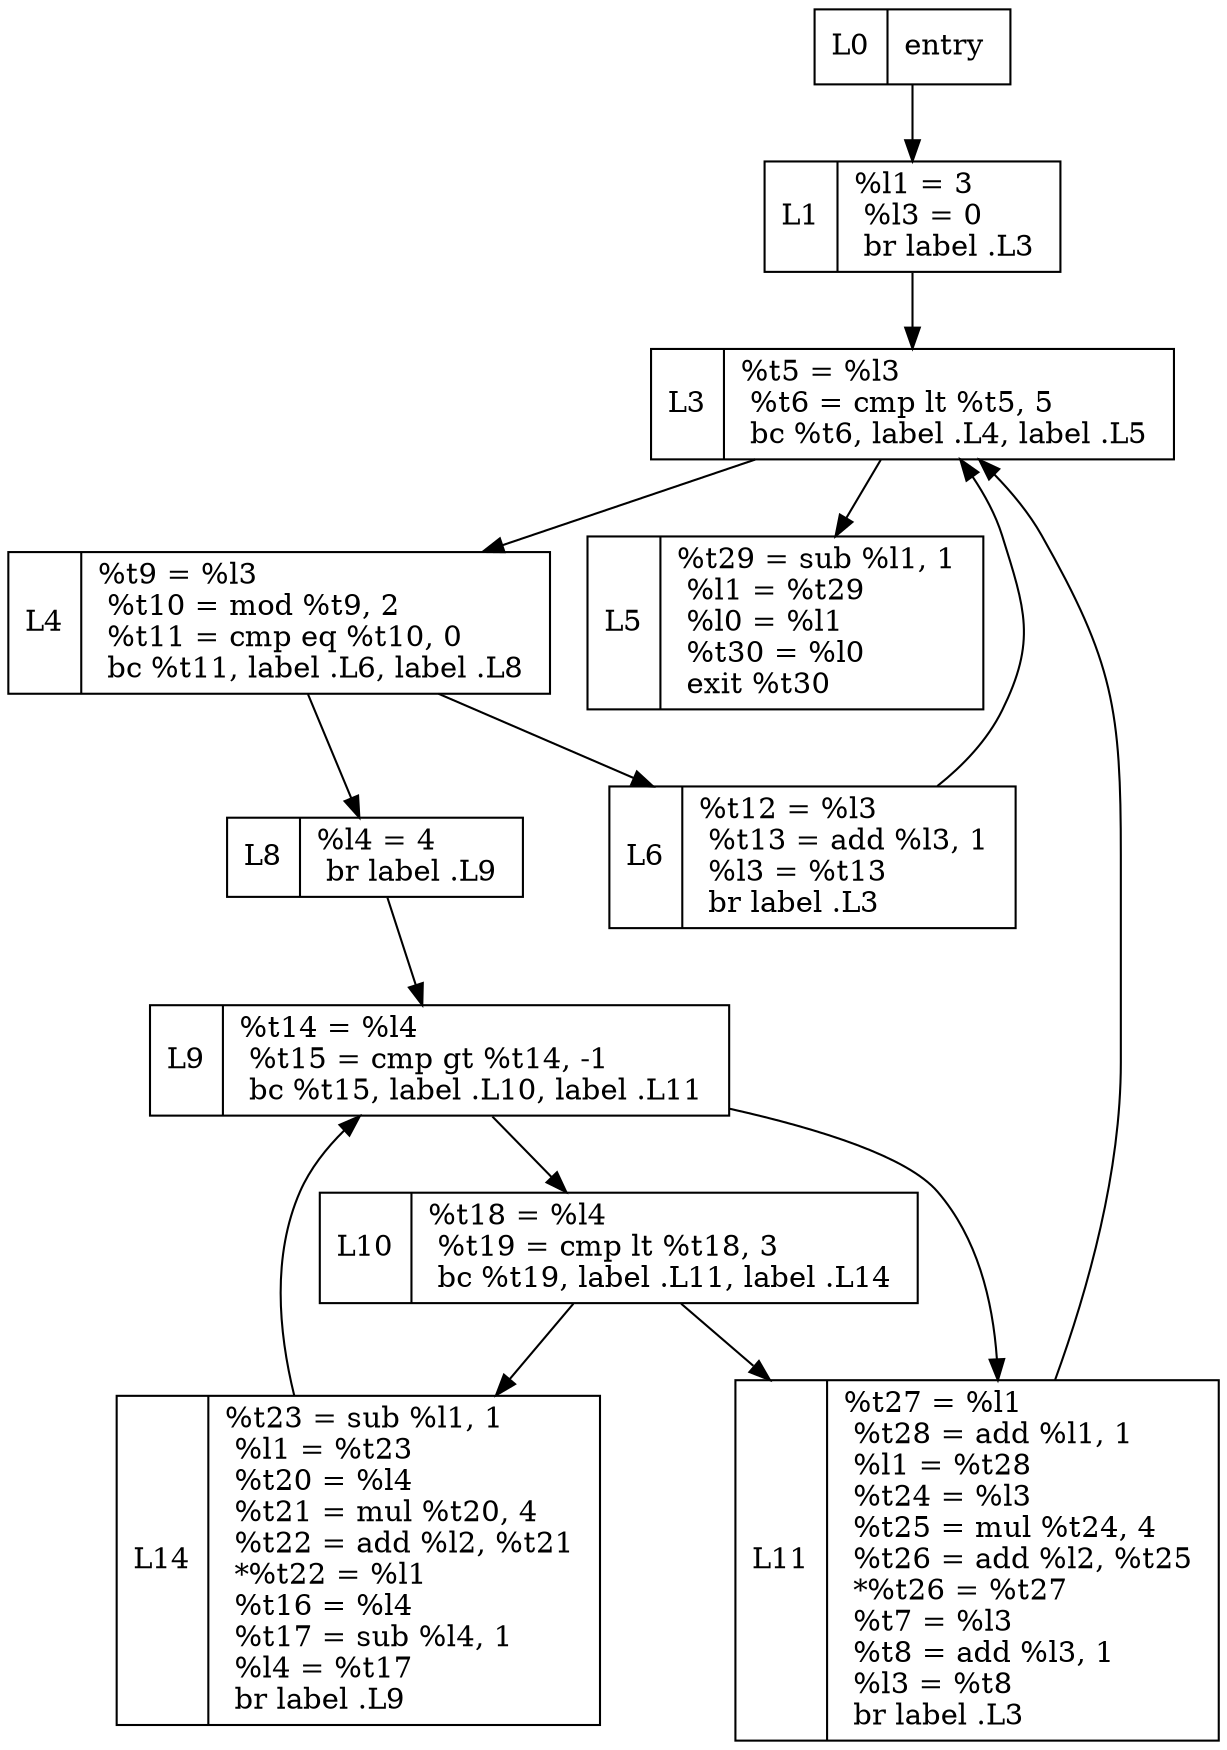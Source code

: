 digraph{
 node[shape = record];
 entry [label="L0 | entry \l"];
L1 [label="L1 |      %l1 = 3 \l     %l3 = 0 \l     br label .L3 \l  "];
L3 [label="L3 |      %t5 = %l3 \l     %t6 = cmp lt %t5, 5 \l     bc %t6, label .L4, label .L5 \l  "];
L4 [label="L4 |      %t9 = %l3 \l     %t10 = mod %t9, 2 \l     %t11 = cmp eq %t10, 0 \l     bc %t11, label .L6, label .L8 \l  "];
L6 [label="L6 |      %t12 = %l3 \l     %t13 = add %l3, 1 \l     %l3 = %t13 \l     br label .L3 \l  "];
L8 [label="L8 |      %l4 = 4 \l     br label .L9 \l  "];
L9 [label="L9 |      %t14 = %l4 \l     %t15 = cmp gt %t14, -1 \l     bc %t15, label .L10, label .L11 \l  "];
L10 [label="L10 |      %t18 = %l4 \l     %t19 = cmp lt %t18, 3 \l     bc %t19, label .L11, label .L14 \l  "];
L14 [label="L14 |      %t23 = sub %l1, 1 \l     %l1 = %t23 \l     %t20 = %l4 \l     %t21 = mul %t20, 4 \l     %t22 = add %l2, %t21 \l     *%t22 = %l1 \l     %t16 = %l4 \l     %t17 = sub %l4, 1 \l     %l4 = %t17 \l     br label .L9 \l  "];
L11 [label="L11 |      %t27 = %l1 \l     %t28 = add %l1, 1 \l     %l1 = %t28 \l     %t24 = %l3 \l     %t25 = mul %t24, 4 \l     %t26 = add %l2, %t25 \l     *%t26 = %t27 \l     %t7 = %l3 \l     %t8 = add %l3, 1 \l     %l3 = %t8 \l     br label .L3 \l  "];
L5 [label="L5 |      %t29 = sub %l1, 1 \l     %l1 = %t29 \l     %l0 = %l1 \l     %t30 = %l0 \l     exit %t30 \l  "];
entry -> L1;
L1 -> L3;
L3 -> L4;
L3 -> L5;
L4 -> L6;
L4 -> L8;
L6 -> L3;
L8 -> L9;
L9 -> L10;
L9 -> L11;
L10 -> L11;
L10 -> L14;
L14 -> L9;
L11 -> L3;
}